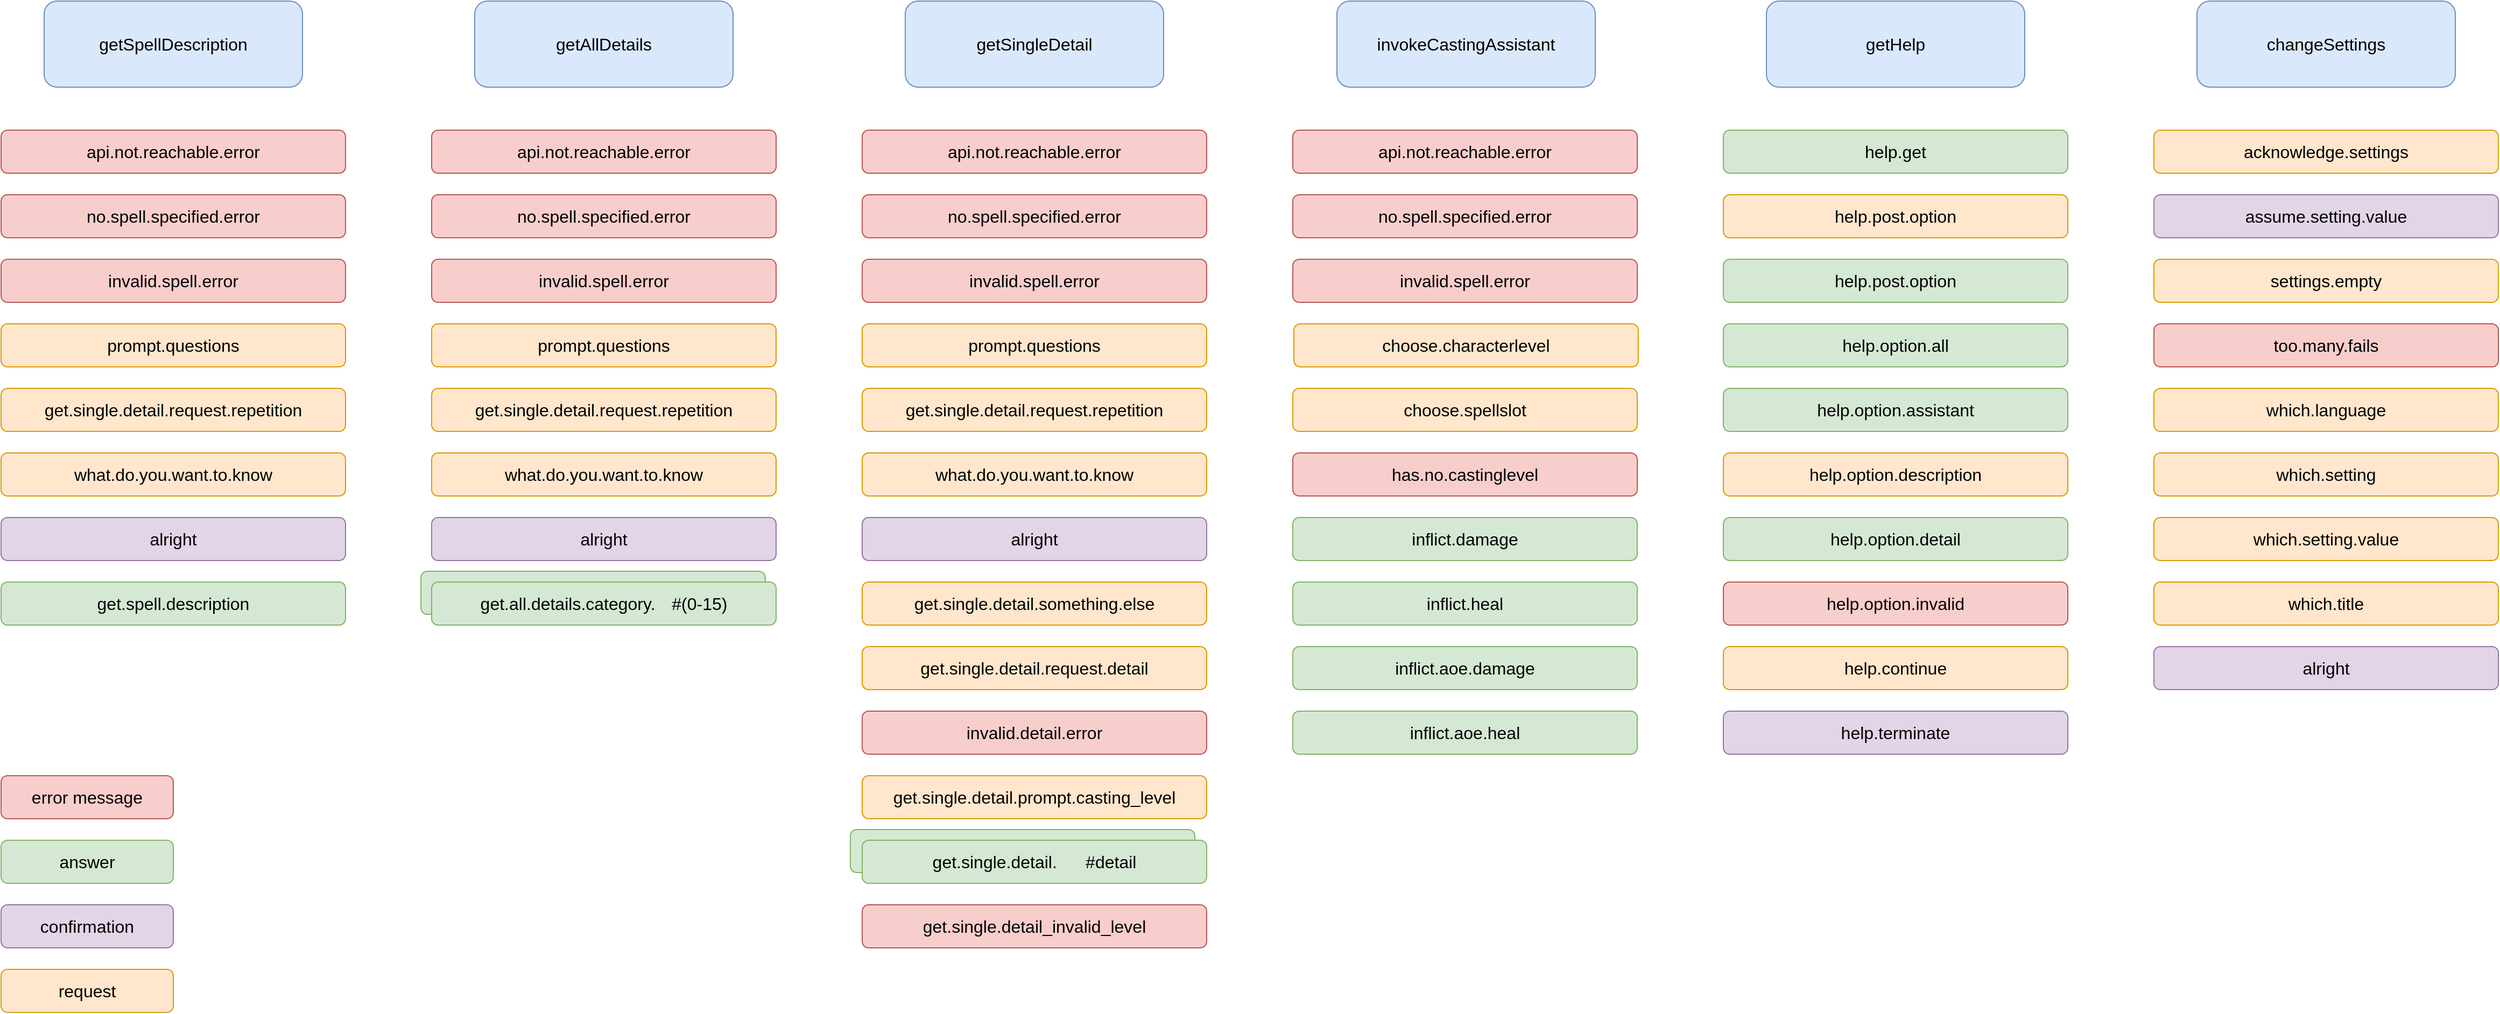 <mxfile version="15.4.0" type="device"><diagram id="Ehb2cejAjsyU7AzATvCr" name="Seite-1"><mxGraphModel dx="2844" dy="1644" grid="1" gridSize="10" guides="1" tooltips="1" connect="1" arrows="1" fold="1" page="1" pageScale="1" pageWidth="827" pageHeight="1169" math="0" shadow="0"><root><mxCell id="0"/><mxCell id="1" parent="0"/><mxCell id="nc9Ucd3vJL8fKMReOH8_-3" value="&lt;font style=&quot;font-size: 16px&quot;&gt;api.not.reachable.error&lt;/font&gt;" style="rounded=1;whiteSpace=wrap;html=1;fillColor=#f8cecc;strokeColor=#b85450;" parent="1" vertex="1"><mxGeometry x="40" y="160" width="320" height="40" as="geometry"/></mxCell><mxCell id="nc9Ucd3vJL8fKMReOH8_-52" value="&lt;font style=&quot;font-size: 16px&quot;&gt;error message&lt;/font&gt;" style="rounded=1;whiteSpace=wrap;html=1;fillColor=#f8cecc;strokeColor=#b85450;" parent="1" vertex="1"><mxGeometry x="40" y="760" width="160" height="40" as="geometry"/></mxCell><mxCell id="nc9Ucd3vJL8fKMReOH8_-53" value="&lt;font style=&quot;font-size: 16px&quot;&gt;get.spell.description&lt;/font&gt;" style="rounded=1;whiteSpace=wrap;html=1;fillColor=#d5e8d4;strokeColor=#82b366;" parent="1" vertex="1"><mxGeometry x="40" y="580" width="320" height="40" as="geometry"/></mxCell><mxCell id="nc9Ucd3vJL8fKMReOH8_-54" value="&lt;font style=&quot;font-size: 16px&quot;&gt;confirmation&lt;/font&gt;" style="rounded=1;whiteSpace=wrap;html=1;fillColor=#e1d5e7;strokeColor=#9673a6;" parent="1" vertex="1"><mxGeometry x="40" y="880" width="160" height="40" as="geometry"/></mxCell><mxCell id="nc9Ucd3vJL8fKMReOH8_-55" value="&lt;font style=&quot;font-size: 16px&quot;&gt;request&lt;/font&gt;" style="rounded=1;whiteSpace=wrap;html=1;fillColor=#ffe6cc;strokeColor=#d79b00;" parent="1" vertex="1"><mxGeometry x="40" y="940" width="160" height="40" as="geometry"/></mxCell><mxCell id="nc9Ucd3vJL8fKMReOH8_-56" value="&lt;font style=&quot;font-size: 16px&quot;&gt;api.not.reachable.error&lt;/font&gt;" style="rounded=1;whiteSpace=wrap;html=1;fillColor=#f8cecc;strokeColor=#b85450;" parent="1" vertex="1"><mxGeometry x="440" y="160" width="320" height="40" as="geometry"/></mxCell><mxCell id="nc9Ucd3vJL8fKMReOH8_-57" value="&lt;font style=&quot;font-size: 16px&quot;&gt;api.not.reachable.error&lt;/font&gt;" style="rounded=1;whiteSpace=wrap;html=1;fillColor=#f8cecc;strokeColor=#b85450;" parent="1" vertex="1"><mxGeometry x="840" y="160" width="320" height="40" as="geometry"/></mxCell><mxCell id="nc9Ucd3vJL8fKMReOH8_-58" value="&lt;font style=&quot;font-size: 16px&quot;&gt;api.not.reachable.error&lt;/font&gt;" style="rounded=1;whiteSpace=wrap;html=1;fillColor=#f8cecc;strokeColor=#b85450;" parent="1" vertex="1"><mxGeometry x="1240" y="160" width="320" height="40" as="geometry"/></mxCell><mxCell id="nc9Ucd3vJL8fKMReOH8_-59" value="&lt;font style=&quot;font-size: 16px&quot;&gt;no.spell.specified.error&lt;/font&gt;" style="rounded=1;whiteSpace=wrap;html=1;fillColor=#f8cecc;strokeColor=#b85450;" parent="1" vertex="1"><mxGeometry x="840" y="220" width="320" height="40" as="geometry"/></mxCell><mxCell id="nc9Ucd3vJL8fKMReOH8_-60" value="&lt;font style=&quot;font-size: 16px&quot;&gt;no.spell.specified.error&lt;/font&gt;" style="rounded=1;whiteSpace=wrap;html=1;fillColor=#f8cecc;strokeColor=#b85450;" parent="1" vertex="1"><mxGeometry x="440" y="220" width="320" height="40" as="geometry"/></mxCell><mxCell id="nc9Ucd3vJL8fKMReOH8_-61" value="&lt;font style=&quot;font-size: 16px&quot;&gt;no.spell.specified.error&lt;/font&gt;" style="rounded=1;whiteSpace=wrap;html=1;fillColor=#f8cecc;strokeColor=#b85450;" parent="1" vertex="1"><mxGeometry x="40" y="220" width="320" height="40" as="geometry"/></mxCell><mxCell id="nc9Ucd3vJL8fKMReOH8_-62" value="&lt;font style=&quot;font-size: 16px&quot;&gt;no.spell.specified.error&lt;/font&gt;" style="rounded=1;whiteSpace=wrap;html=1;fillColor=#f8cecc;strokeColor=#b85450;" parent="1" vertex="1"><mxGeometry x="1240" y="220" width="320" height="40" as="geometry"/></mxCell><mxCell id="nc9Ucd3vJL8fKMReOH8_-63" value="&lt;font style=&quot;font-size: 16px&quot;&gt;invalid.spell.error&lt;/font&gt;" style="rounded=1;whiteSpace=wrap;html=1;fillColor=#f8cecc;strokeColor=#b85450;" parent="1" vertex="1"><mxGeometry x="40" y="280" width="320" height="40" as="geometry"/></mxCell><mxCell id="nc9Ucd3vJL8fKMReOH8_-64" value="&lt;font style=&quot;font-size: 16px&quot;&gt;invalid.spell.error&lt;/font&gt;" style="rounded=1;whiteSpace=wrap;html=1;fillColor=#f8cecc;strokeColor=#b85450;" parent="1" vertex="1"><mxGeometry x="440" y="280" width="320" height="40" as="geometry"/></mxCell><mxCell id="nc9Ucd3vJL8fKMReOH8_-65" value="&lt;font style=&quot;font-size: 16px&quot;&gt;invalid.spell.error&lt;/font&gt;" style="rounded=1;whiteSpace=wrap;html=1;fillColor=#f8cecc;strokeColor=#b85450;" parent="1" vertex="1"><mxGeometry x="840" y="280" width="320" height="40" as="geometry"/></mxCell><mxCell id="nc9Ucd3vJL8fKMReOH8_-66" value="&lt;font style=&quot;font-size: 16px&quot;&gt;invalid.spell.error&lt;/font&gt;" style="rounded=1;whiteSpace=wrap;html=1;fillColor=#f8cecc;strokeColor=#b85450;" parent="1" vertex="1"><mxGeometry x="1240" y="280" width="320" height="40" as="geometry"/></mxCell><mxCell id="nc9Ucd3vJL8fKMReOH8_-67" value="&lt;font style=&quot;font-size: 16px&quot;&gt;prompt.questions&lt;/font&gt;" style="rounded=1;whiteSpace=wrap;html=1;fillColor=#ffe6cc;strokeColor=#d79b00;" parent="1" vertex="1"><mxGeometry x="40" y="340" width="320" height="40" as="geometry"/></mxCell><mxCell id="nc9Ucd3vJL8fKMReOH8_-68" value="&lt;font style=&quot;font-size: 16px&quot;&gt;prompt.questions&lt;/font&gt;" style="rounded=1;whiteSpace=wrap;html=1;fillColor=#ffe6cc;strokeColor=#d79b00;" parent="1" vertex="1"><mxGeometry x="440" y="340" width="320" height="40" as="geometry"/></mxCell><mxCell id="nc9Ucd3vJL8fKMReOH8_-69" value="&lt;font style=&quot;font-size: 16px&quot;&gt;prompt.questions&lt;/font&gt;" style="rounded=1;whiteSpace=wrap;html=1;fillColor=#ffe6cc;strokeColor=#d79b00;" parent="1" vertex="1"><mxGeometry x="840" y="340" width="320" height="40" as="geometry"/></mxCell><mxCell id="nc9Ucd3vJL8fKMReOH8_-70" value="&lt;font style=&quot;font-size: 16px&quot;&gt;get.single.detail.request.repetition&lt;/font&gt;" style="rounded=1;whiteSpace=wrap;html=1;fillColor=#ffe6cc;strokeColor=#d79b00;" parent="1" vertex="1"><mxGeometry x="40" y="400" width="320" height="40" as="geometry"/></mxCell><mxCell id="nc9Ucd3vJL8fKMReOH8_-71" value="&lt;font style=&quot;font-size: 16px&quot;&gt;get.single.detail.request.repetition&lt;/font&gt;" style="rounded=1;whiteSpace=wrap;html=1;fillColor=#ffe6cc;strokeColor=#d79b00;" parent="1" vertex="1"><mxGeometry x="440" y="400" width="320" height="40" as="geometry"/></mxCell><mxCell id="nc9Ucd3vJL8fKMReOH8_-72" value="&lt;font style=&quot;font-size: 16px&quot;&gt;get.single.detail.request.repetition&lt;/font&gt;" style="rounded=1;whiteSpace=wrap;html=1;fillColor=#ffe6cc;strokeColor=#d79b00;" parent="1" vertex="1"><mxGeometry x="840" y="400" width="320" height="40" as="geometry"/></mxCell><mxCell id="nc9Ucd3vJL8fKMReOH8_-73" value="&lt;font style=&quot;font-size: 16px&quot;&gt;what.do.you.want.to.know&lt;/font&gt;" style="rounded=1;whiteSpace=wrap;html=1;fillColor=#ffe6cc;strokeColor=#d79b00;" parent="1" vertex="1"><mxGeometry x="40" y="460" width="320" height="40" as="geometry"/></mxCell><mxCell id="nc9Ucd3vJL8fKMReOH8_-74" value="&lt;font style=&quot;font-size: 16px&quot;&gt;what.do.you.want.to.know&lt;/font&gt;" style="rounded=1;whiteSpace=wrap;html=1;fillColor=#ffe6cc;strokeColor=#d79b00;" parent="1" vertex="1"><mxGeometry x="840" y="460" width="320" height="40" as="geometry"/></mxCell><mxCell id="nc9Ucd3vJL8fKMReOH8_-75" value="&lt;font style=&quot;font-size: 16px&quot;&gt;what.do.you.want.to.know&lt;/font&gt;" style="rounded=1;whiteSpace=wrap;html=1;fillColor=#ffe6cc;strokeColor=#d79b00;" parent="1" vertex="1"><mxGeometry x="440" y="460" width="320" height="40" as="geometry"/></mxCell><mxCell id="nc9Ucd3vJL8fKMReOH8_-76" value="&lt;font style=&quot;font-size: 16px&quot;&gt;alright&lt;/font&gt;" style="rounded=1;whiteSpace=wrap;html=1;fillColor=#e1d5e7;strokeColor=#9673a6;" parent="1" vertex="1"><mxGeometry x="40" y="520" width="320" height="40" as="geometry"/></mxCell><mxCell id="nc9Ucd3vJL8fKMReOH8_-77" value="&lt;font style=&quot;font-size: 16px&quot;&gt;alright&lt;/font&gt;" style="rounded=1;whiteSpace=wrap;html=1;fillColor=#e1d5e7;strokeColor=#9673a6;" parent="1" vertex="1"><mxGeometry x="440" y="520" width="320" height="40" as="geometry"/></mxCell><mxCell id="nc9Ucd3vJL8fKMReOH8_-78" value="&lt;font style=&quot;font-size: 16px&quot;&gt;alright&lt;/font&gt;" style="rounded=1;whiteSpace=wrap;html=1;fillColor=#e1d5e7;strokeColor=#9673a6;" parent="1" vertex="1"><mxGeometry x="840" y="520" width="320" height="40" as="geometry"/></mxCell><mxCell id="nc9Ucd3vJL8fKMReOH8_-79" value="" style="rounded=1;whiteSpace=wrap;html=1;fillColor=#d5e8d4;strokeColor=#82b366;" parent="1" vertex="1"><mxGeometry x="430" y="570" width="320" height="40" as="geometry"/></mxCell><mxCell id="nc9Ucd3vJL8fKMReOH8_-80" value="&lt;font style=&quot;font-size: 16px&quot;&gt;answer&lt;/font&gt;" style="rounded=1;whiteSpace=wrap;html=1;fillColor=#d5e8d4;strokeColor=#82b366;" parent="1" vertex="1"><mxGeometry x="40" y="820" width="160" height="40" as="geometry"/></mxCell><mxCell id="nc9Ucd3vJL8fKMReOH8_-81" value="&lt;font style=&quot;font-size: 16px&quot;&gt;get.single.detail.something.else&lt;/font&gt;" style="rounded=1;whiteSpace=wrap;html=1;fillColor=#ffe6cc;strokeColor=#d79b00;" parent="1" vertex="1"><mxGeometry x="840" y="580" width="320" height="40" as="geometry"/></mxCell><mxCell id="nc9Ucd3vJL8fKMReOH8_-83" value="&lt;font style=&quot;font-size: 16px&quot;&gt;get.single.detail.request.detail&lt;/font&gt;" style="rounded=1;whiteSpace=wrap;html=1;fillColor=#ffe6cc;strokeColor=#d79b00;" parent="1" vertex="1"><mxGeometry x="840" y="640" width="320" height="40" as="geometry"/></mxCell><mxCell id="nc9Ucd3vJL8fKMReOH8_-84" value="&lt;font style=&quot;font-size: 16px&quot;&gt;get.single.detail.prompt.casting_level&lt;/font&gt;" style="rounded=1;whiteSpace=wrap;html=1;fillColor=#ffe6cc;strokeColor=#d79b00;" parent="1" vertex="1"><mxGeometry x="840" y="760" width="320" height="40" as="geometry"/></mxCell><mxCell id="nc9Ucd3vJL8fKMReOH8_-85" value="&lt;font style=&quot;font-size: 16px&quot;&gt;choose.characterlevel&lt;/font&gt;" style="rounded=1;whiteSpace=wrap;html=1;fillColor=#ffe6cc;strokeColor=#d79b00;" parent="1" vertex="1"><mxGeometry x="1241" y="340" width="320" height="40" as="geometry"/></mxCell><mxCell id="nc9Ucd3vJL8fKMReOH8_-86" value="&lt;font style=&quot;font-size: 16px&quot;&gt;choose.spellslot&lt;/font&gt;" style="rounded=1;whiteSpace=wrap;html=1;fillColor=#ffe6cc;strokeColor=#d79b00;" parent="1" vertex="1"><mxGeometry x="1240" y="400" width="320" height="40" as="geometry"/></mxCell><mxCell id="nc9Ucd3vJL8fKMReOH8_-87" value="&lt;font style=&quot;font-size: 16px&quot;&gt;invalid.detail.error&lt;/font&gt;" style="rounded=1;whiteSpace=wrap;html=1;fillColor=#f8cecc;strokeColor=#b85450;" parent="1" vertex="1"><mxGeometry x="840" y="700" width="320" height="40" as="geometry"/></mxCell><mxCell id="nc9Ucd3vJL8fKMReOH8_-88" value="&lt;font style=&quot;font-size: 16px&quot;&gt;get.single.detail_invalid_level&lt;/font&gt;" style="rounded=1;whiteSpace=wrap;html=1;fillColor=#f8cecc;strokeColor=#b85450;" parent="1" vertex="1"><mxGeometry x="840" y="880" width="320" height="40" as="geometry"/></mxCell><mxCell id="nc9Ucd3vJL8fKMReOH8_-90" value="&lt;font style=&quot;font-size: 16px&quot;&gt;has.no.castinglevel&lt;/font&gt;" style="rounded=1;whiteSpace=wrap;html=1;fillColor=#f8cecc;strokeColor=#b85450;" parent="1" vertex="1"><mxGeometry x="1240" y="460" width="320" height="40" as="geometry"/></mxCell><mxCell id="nc9Ucd3vJL8fKMReOH8_-91" value="&lt;span style=&quot;font-size: 16px&quot;&gt;get.single.detail.&lt;span style=&quot;white-space: pre&quot;&gt;&#9;&lt;/span&gt;#detail&lt;/span&gt;" style="rounded=1;whiteSpace=wrap;html=1;fillColor=#d5e8d4;strokeColor=#82b366;" parent="1" vertex="1"><mxGeometry x="829" y="810" width="320" height="40" as="geometry"/></mxCell><mxCell id="nc9Ucd3vJL8fKMReOH8_-94" value="&lt;font style=&quot;font-size: 16px&quot;&gt;get.all.details.category.&lt;span style=&quot;white-space: pre&quot;&gt;&#9;&lt;/span&gt;#(0-15)&lt;/font&gt;" style="rounded=1;whiteSpace=wrap;html=1;fillColor=#d5e8d4;strokeColor=#82b366;" parent="1" vertex="1"><mxGeometry x="440" y="580" width="320" height="40" as="geometry"/></mxCell><mxCell id="nc9Ucd3vJL8fKMReOH8_-96" value="&lt;span style=&quot;font-size: 16px&quot;&gt;get.single.detail.&lt;span style=&quot;white-space: pre&quot;&gt;&#9;&lt;/span&gt;#detail&lt;/span&gt;" style="rounded=1;whiteSpace=wrap;html=1;fillColor=#d5e8d4;strokeColor=#82b366;" parent="1" vertex="1"><mxGeometry x="840" y="820" width="320" height="40" as="geometry"/></mxCell><mxCell id="nc9Ucd3vJL8fKMReOH8_-97" value="&lt;span style=&quot;font-size: 16px&quot;&gt;inflict.damage&lt;/span&gt;" style="rounded=1;whiteSpace=wrap;html=1;fillColor=#d5e8d4;strokeColor=#82b366;" parent="1" vertex="1"><mxGeometry x="1240" y="520" width="320" height="40" as="geometry"/></mxCell><mxCell id="nc9Ucd3vJL8fKMReOH8_-98" value="&lt;span style=&quot;font-size: 16px&quot;&gt;inflict.heal&lt;/span&gt;" style="rounded=1;whiteSpace=wrap;html=1;fillColor=#d5e8d4;strokeColor=#82b366;" parent="1" vertex="1"><mxGeometry x="1240" y="580" width="320" height="40" as="geometry"/></mxCell><mxCell id="nc9Ucd3vJL8fKMReOH8_-99" value="&lt;span style=&quot;font-size: 16px&quot;&gt;inflict.aoe.damage&lt;/span&gt;" style="rounded=1;whiteSpace=wrap;html=1;fillColor=#d5e8d4;strokeColor=#82b366;" parent="1" vertex="1"><mxGeometry x="1240" y="640" width="320" height="40" as="geometry"/></mxCell><mxCell id="nc9Ucd3vJL8fKMReOH8_-100" value="&lt;span style=&quot;font-size: 16px&quot;&gt;inflict.aoe.heal&lt;/span&gt;" style="rounded=1;whiteSpace=wrap;html=1;fillColor=#d5e8d4;strokeColor=#82b366;" parent="1" vertex="1"><mxGeometry x="1240" y="700" width="320" height="40" as="geometry"/></mxCell><mxCell id="nc9Ucd3vJL8fKMReOH8_-101" value="&lt;font style=&quot;font-size: 16px&quot;&gt;getSpellDescription&lt;/font&gt;" style="rounded=1;whiteSpace=wrap;html=1;fillColor=#dae8fc;strokeColor=#6c8ebf;" parent="1" vertex="1"><mxGeometry x="80" y="40" width="240" height="80" as="geometry"/></mxCell><mxCell id="nc9Ucd3vJL8fKMReOH8_-103" value="&lt;font style=&quot;font-size: 16px&quot;&gt;getAllDetails&lt;/font&gt;" style="rounded=1;whiteSpace=wrap;html=1;fillColor=#dae8fc;strokeColor=#6c8ebf;" parent="1" vertex="1"><mxGeometry x="480" y="40" width="240" height="80" as="geometry"/></mxCell><mxCell id="nc9Ucd3vJL8fKMReOH8_-104" value="&lt;font style=&quot;font-size: 16px&quot;&gt;getSingleDetail&lt;/font&gt;" style="rounded=1;whiteSpace=wrap;html=1;fillColor=#dae8fc;strokeColor=#6c8ebf;" parent="1" vertex="1"><mxGeometry x="880" y="40" width="240" height="80" as="geometry"/></mxCell><mxCell id="nc9Ucd3vJL8fKMReOH8_-105" value="&lt;font style=&quot;font-size: 16px&quot;&gt;invokeCastingAssistant&lt;/font&gt;" style="rounded=1;whiteSpace=wrap;html=1;fillColor=#dae8fc;strokeColor=#6c8ebf;" parent="1" vertex="1"><mxGeometry x="1281" y="40" width="240" height="80" as="geometry"/></mxCell><mxCell id="nc9Ucd3vJL8fKMReOH8_-106" value="&lt;font style=&quot;font-size: 16px&quot;&gt;getHelp&lt;/font&gt;" style="rounded=1;whiteSpace=wrap;html=1;fillColor=#dae8fc;strokeColor=#6c8ebf;" parent="1" vertex="1"><mxGeometry x="1680" y="40" width="240" height="80" as="geometry"/></mxCell><mxCell id="SKQ6ELUyOErD89JwRqm5-1" value="&lt;font style=&quot;font-size: 16px&quot;&gt;changeSettings&lt;/font&gt;" style="rounded=1;whiteSpace=wrap;html=1;fillColor=#dae8fc;strokeColor=#6c8ebf;" vertex="1" parent="1"><mxGeometry x="2080" y="40" width="240" height="80" as="geometry"/></mxCell><mxCell id="SKQ6ELUyOErD89JwRqm5-3" value="&lt;font style=&quot;font-size: 16px&quot;&gt;help.get&lt;/font&gt;" style="rounded=1;whiteSpace=wrap;html=1;fillColor=#d5e8d4;strokeColor=#82b366;" vertex="1" parent="1"><mxGeometry x="1640" y="160" width="320" height="40" as="geometry"/></mxCell><mxCell id="SKQ6ELUyOErD89JwRqm5-4" value="&lt;font style=&quot;font-size: 16px&quot;&gt;help.post.option&lt;/font&gt;" style="rounded=1;whiteSpace=wrap;html=1;fillColor=#ffe6cc;strokeColor=#d79b00;" vertex="1" parent="1"><mxGeometry x="1640" y="220" width="320" height="40" as="geometry"/></mxCell><mxCell id="SKQ6ELUyOErD89JwRqm5-5" value="&lt;font style=&quot;font-size: 16px&quot;&gt;help.post.option&lt;/font&gt;" style="rounded=1;whiteSpace=wrap;html=1;fillColor=#d5e8d4;strokeColor=#82b366;" vertex="1" parent="1"><mxGeometry x="1640" y="280" width="320" height="40" as="geometry"/></mxCell><mxCell id="SKQ6ELUyOErD89JwRqm5-6" value="&lt;font style=&quot;font-size: 16px&quot;&gt;help.option.all&lt;/font&gt;" style="rounded=1;whiteSpace=wrap;html=1;fillColor=#d5e8d4;strokeColor=#82b366;" vertex="1" parent="1"><mxGeometry x="1640" y="340" width="320" height="40" as="geometry"/></mxCell><mxCell id="SKQ6ELUyOErD89JwRqm5-7" value="&lt;font style=&quot;font-size: 16px&quot;&gt;help.option.assistant&lt;/font&gt;" style="rounded=1;whiteSpace=wrap;html=1;fillColor=#d5e8d4;strokeColor=#82b366;" vertex="1" parent="1"><mxGeometry x="1640" y="400" width="320" height="40" as="geometry"/></mxCell><mxCell id="SKQ6ELUyOErD89JwRqm5-8" value="&lt;font style=&quot;font-size: 16px&quot;&gt;help.option.description&lt;/font&gt;" style="rounded=1;whiteSpace=wrap;html=1;fillColor=#ffe6cc;strokeColor=#d79b00;" vertex="1" parent="1"><mxGeometry x="1640" y="460" width="320" height="40" as="geometry"/></mxCell><mxCell id="SKQ6ELUyOErD89JwRqm5-9" value="&lt;font style=&quot;font-size: 16px&quot;&gt;help.option.detail&lt;/font&gt;" style="rounded=1;whiteSpace=wrap;html=1;fillColor=#d5e8d4;strokeColor=#82b366;" vertex="1" parent="1"><mxGeometry x="1640" y="520" width="320" height="40" as="geometry"/></mxCell><mxCell id="SKQ6ELUyOErD89JwRqm5-10" value="&lt;font style=&quot;font-size: 16px&quot;&gt;help.option.invalid&lt;/font&gt;" style="rounded=1;whiteSpace=wrap;html=1;fillColor=#f8cecc;strokeColor=#b85450;" vertex="1" parent="1"><mxGeometry x="1640" y="580" width="320" height="40" as="geometry"/></mxCell><mxCell id="SKQ6ELUyOErD89JwRqm5-11" value="&lt;font style=&quot;font-size: 16px&quot;&gt;help.continue&lt;/font&gt;" style="rounded=1;whiteSpace=wrap;html=1;fillColor=#ffe6cc;strokeColor=#d79b00;" vertex="1" parent="1"><mxGeometry x="1640" y="640" width="320" height="40" as="geometry"/></mxCell><mxCell id="SKQ6ELUyOErD89JwRqm5-12" value="&lt;font style=&quot;font-size: 16px&quot;&gt;help.terminate&lt;/font&gt;" style="rounded=1;whiteSpace=wrap;html=1;fillColor=#e1d5e7;strokeColor=#9673a6;" vertex="1" parent="1"><mxGeometry x="1640" y="700" width="320" height="40" as="geometry"/></mxCell><mxCell id="SKQ6ELUyOErD89JwRqm5-13" value="&lt;font style=&quot;font-size: 16px&quot;&gt;settings.empty&lt;/font&gt;" style="rounded=1;whiteSpace=wrap;html=1;fillColor=#ffe6cc;strokeColor=#d79b00;" vertex="1" parent="1"><mxGeometry x="2040" y="280" width="320" height="40" as="geometry"/></mxCell><mxCell id="SKQ6ELUyOErD89JwRqm5-14" value="&lt;font style=&quot;font-size: 16px&quot;&gt;assume.setting.value&lt;/font&gt;" style="rounded=1;whiteSpace=wrap;html=1;fillColor=#e1d5e7;strokeColor=#9673a6;" vertex="1" parent="1"><mxGeometry x="2040" y="220" width="320" height="40" as="geometry"/></mxCell><mxCell id="SKQ6ELUyOErD89JwRqm5-16" value="&lt;font style=&quot;font-size: 16px&quot;&gt;acknowledge.settings&lt;/font&gt;" style="rounded=1;whiteSpace=wrap;html=1;fillColor=#ffe6cc;strokeColor=#d79b00;" vertex="1" parent="1"><mxGeometry x="2040" y="160" width="320" height="40" as="geometry"/></mxCell><mxCell id="SKQ6ELUyOErD89JwRqm5-17" value="&lt;font style=&quot;font-size: 16px&quot;&gt;too.many.fails&lt;/font&gt;" style="rounded=1;whiteSpace=wrap;html=1;fillColor=#f8cecc;strokeColor=#b85450;" vertex="1" parent="1"><mxGeometry x="2040" y="340" width="320" height="40" as="geometry"/></mxCell><mxCell id="SKQ6ELUyOErD89JwRqm5-18" value="&lt;font style=&quot;font-size: 16px&quot;&gt;which.language&lt;/font&gt;" style="rounded=1;whiteSpace=wrap;html=1;fillColor=#ffe6cc;strokeColor=#d79b00;" vertex="1" parent="1"><mxGeometry x="2040" y="400" width="320" height="40" as="geometry"/></mxCell><mxCell id="SKQ6ELUyOErD89JwRqm5-19" value="&lt;font style=&quot;font-size: 16px&quot;&gt;which.setting&lt;/font&gt;" style="rounded=1;whiteSpace=wrap;html=1;fillColor=#ffe6cc;strokeColor=#d79b00;" vertex="1" parent="1"><mxGeometry x="2040" y="460" width="320" height="40" as="geometry"/></mxCell><mxCell id="SKQ6ELUyOErD89JwRqm5-20" value="&lt;font style=&quot;font-size: 16px&quot;&gt;which.setting.value&lt;/font&gt;" style="rounded=1;whiteSpace=wrap;html=1;fillColor=#ffe6cc;strokeColor=#d79b00;" vertex="1" parent="1"><mxGeometry x="2040" y="520" width="320" height="40" as="geometry"/></mxCell><mxCell id="SKQ6ELUyOErD89JwRqm5-21" value="&lt;font style=&quot;font-size: 16px&quot;&gt;which.title&lt;/font&gt;" style="rounded=1;whiteSpace=wrap;html=1;fillColor=#ffe6cc;strokeColor=#d79b00;" vertex="1" parent="1"><mxGeometry x="2040" y="580" width="320" height="40" as="geometry"/></mxCell><mxCell id="SKQ6ELUyOErD89JwRqm5-22" value="&lt;font style=&quot;font-size: 16px&quot;&gt;alright&lt;/font&gt;" style="rounded=1;whiteSpace=wrap;html=1;fillColor=#e1d5e7;strokeColor=#9673a6;" vertex="1" parent="1"><mxGeometry x="2040" y="640" width="320" height="40" as="geometry"/></mxCell></root></mxGraphModel></diagram></mxfile>
